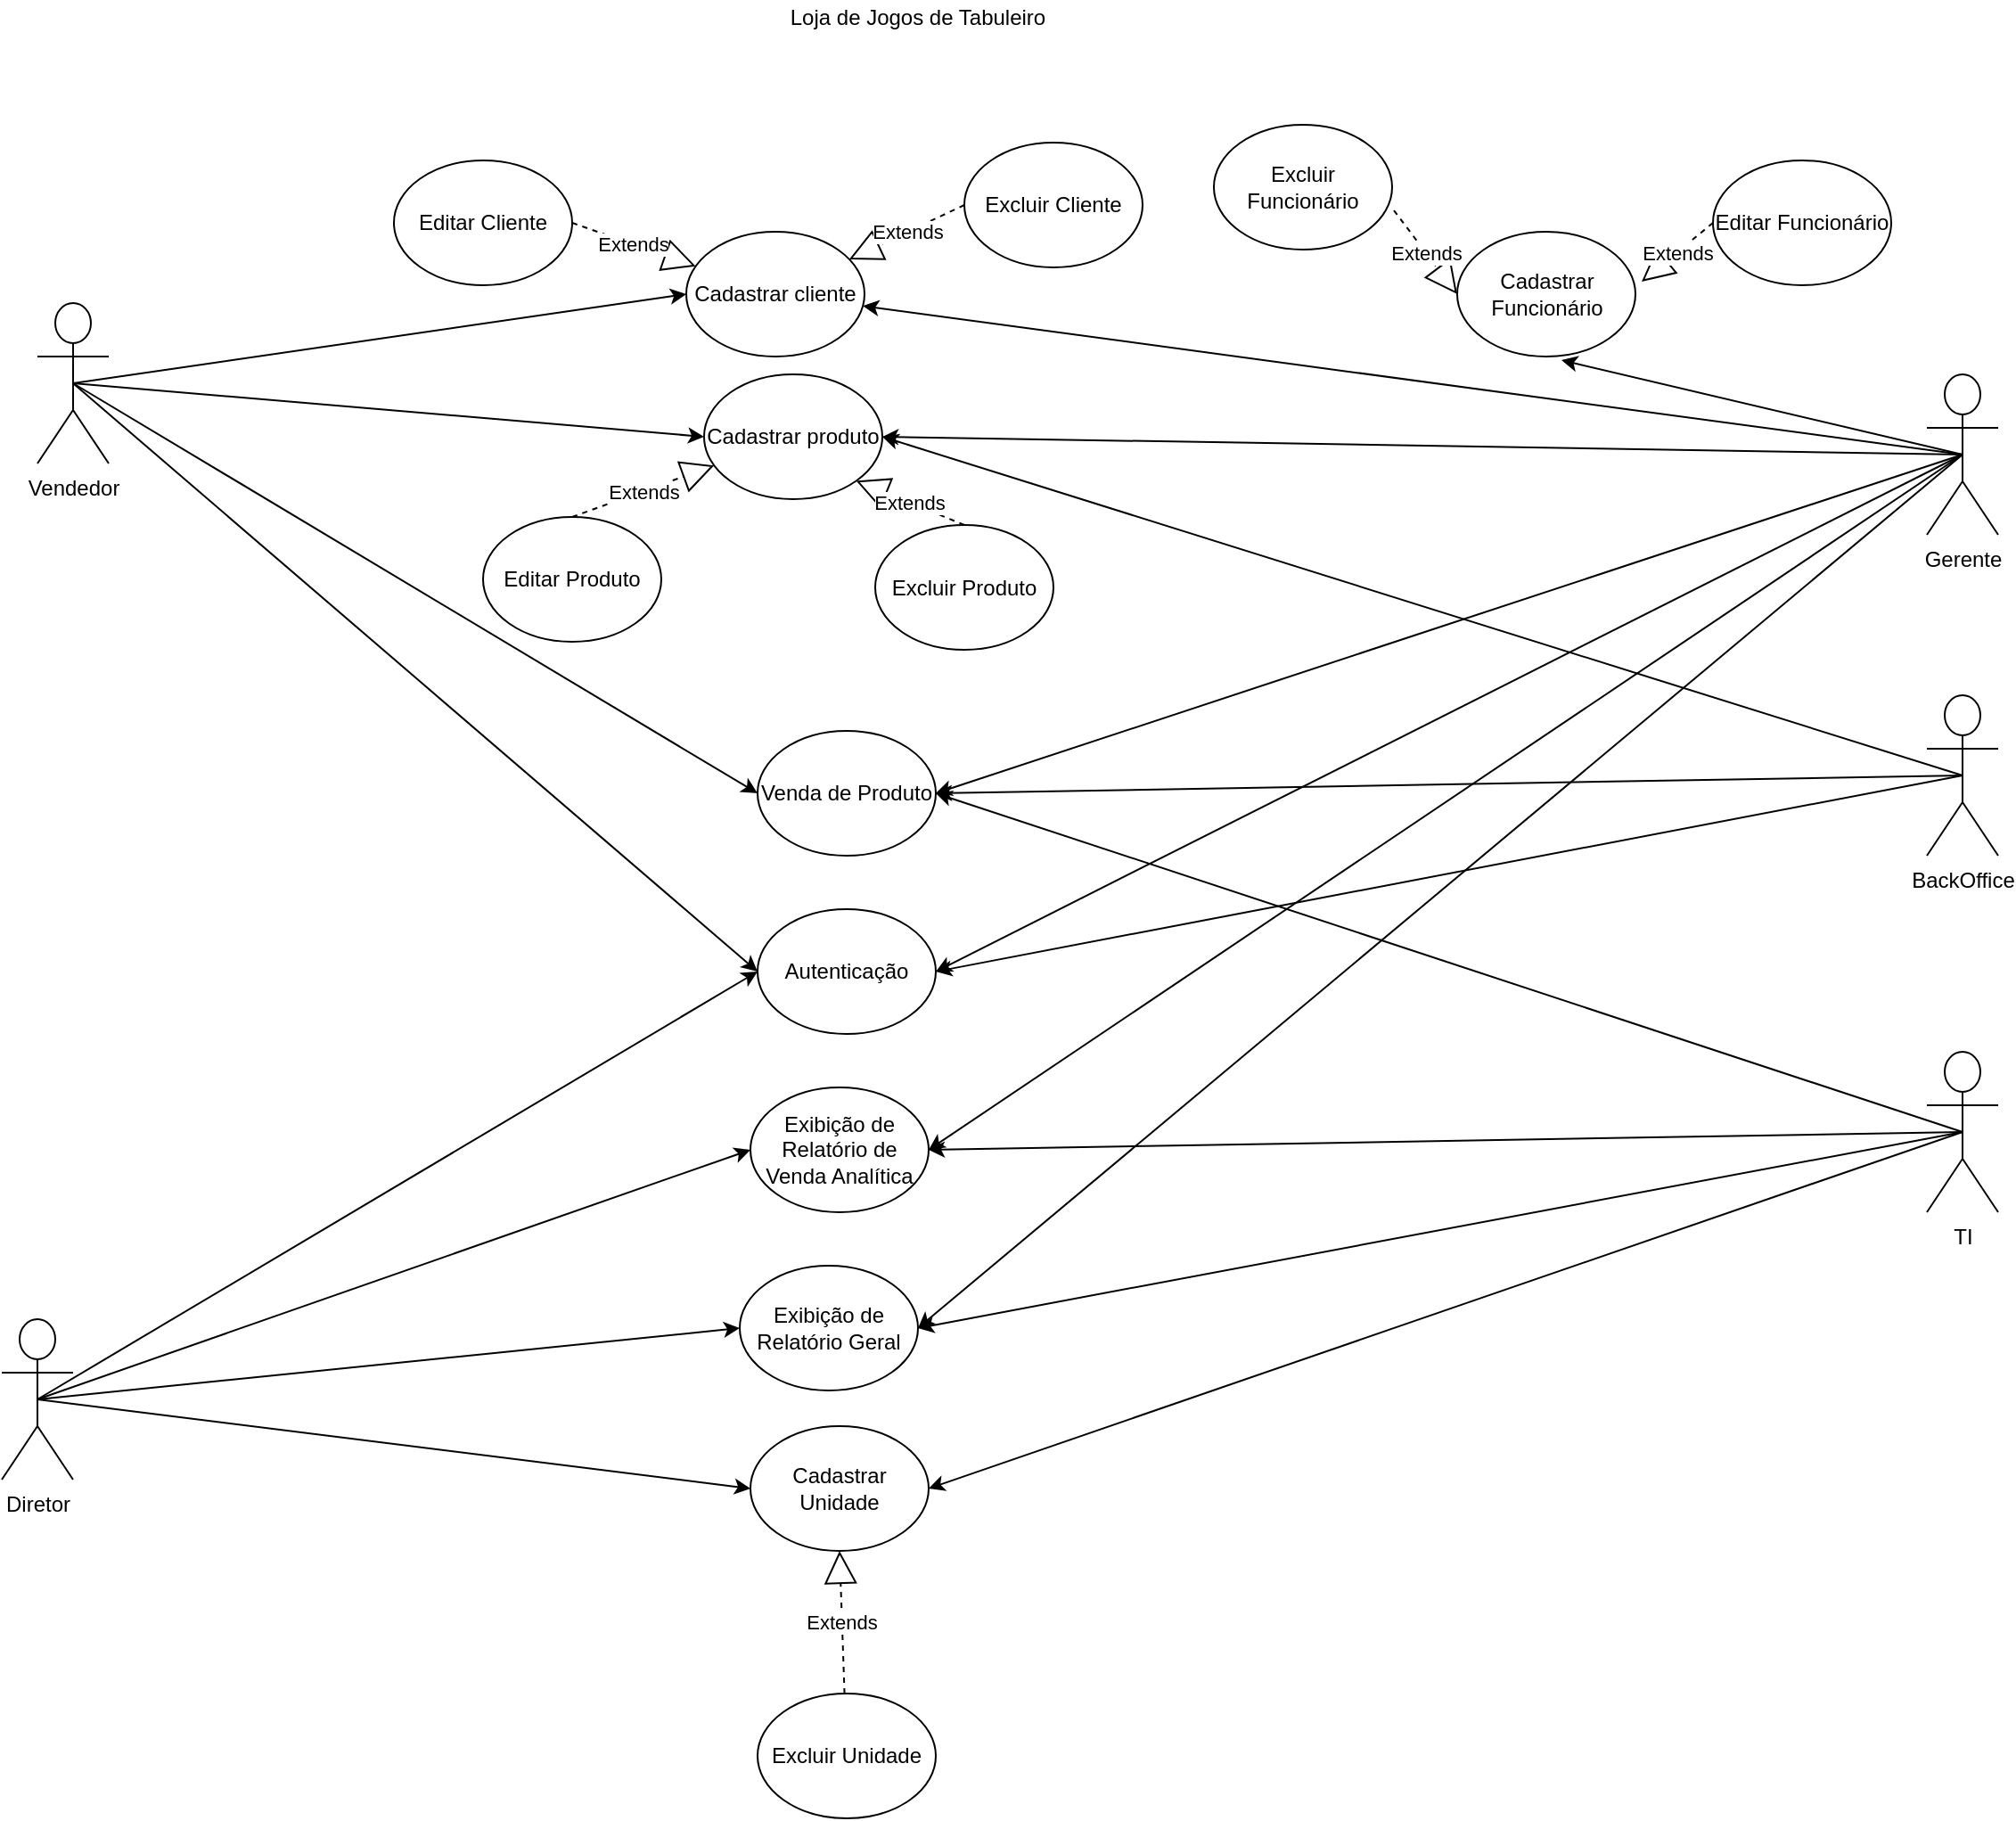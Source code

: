 <mxfile version="12.9.10" type="device"><diagram id="-d1_GKkfUxuvsM42zp_4" name="Page-1"><mxGraphModel dx="2848" dy="1943" grid="1" gridSize="10" guides="1" tooltips="1" connect="1" arrows="1" fold="1" page="1" pageScale="1" pageWidth="827" pageHeight="1169" math="0" shadow="0"><root><mxCell id="0"/><mxCell id="1" parent="0"/><mxCell id="3p9r1oGwDme-auQOQ-IL-1" value="Vendedor" style="shape=umlActor;verticalLabelPosition=bottom;labelBackgroundColor=#ffffff;verticalAlign=top;html=1;" parent="1" vertex="1"><mxGeometry y="60" width="40" height="90" as="geometry"/></mxCell><mxCell id="3p9r1oGwDme-auQOQ-IL-11" value="Cadastrar cliente" style="ellipse;whiteSpace=wrap;html=1;" parent="1" vertex="1"><mxGeometry x="364" y="20" width="100" height="70" as="geometry"/></mxCell><mxCell id="3p9r1oGwDme-auQOQ-IL-12" value="Loja de Jogos de Tabuleiro" style="text;html=1;strokeColor=none;fillColor=none;align=center;verticalAlign=middle;whiteSpace=wrap;rounded=0;" parent="1" vertex="1"><mxGeometry x="414" y="-110" width="160" height="20" as="geometry"/></mxCell><mxCell id="3p9r1oGwDme-auQOQ-IL-15" value="Cadastrar produto" style="ellipse;whiteSpace=wrap;html=1;" parent="1" vertex="1"><mxGeometry x="374" y="100" width="100" height="70" as="geometry"/></mxCell><mxCell id="3p9r1oGwDme-auQOQ-IL-17" value="Venda de Produto" style="ellipse;whiteSpace=wrap;html=1;" parent="1" vertex="1"><mxGeometry x="404" y="300" width="100" height="70" as="geometry"/></mxCell><mxCell id="3p9r1oGwDme-auQOQ-IL-18" value="Exibição de Relatório de Venda Analítica" style="ellipse;whiteSpace=wrap;html=1;" parent="1" vertex="1"><mxGeometry x="400" y="500" width="100" height="70" as="geometry"/></mxCell><mxCell id="3p9r1oGwDme-auQOQ-IL-19" value="" style="endArrow=classic;html=1;entryX=0;entryY=0.5;entryDx=0;entryDy=0;exitX=0.5;exitY=0.5;exitDx=0;exitDy=0;exitPerimeter=0;" parent="1" source="3p9r1oGwDme-auQOQ-IL-1" target="3p9r1oGwDme-auQOQ-IL-11" edge="1"><mxGeometry width="50" height="50" relative="1" as="geometry"><mxPoint x="150" y="230" as="sourcePoint"/><mxPoint x="200" y="180" as="targetPoint"/></mxGeometry></mxCell><mxCell id="k5EU-CZA92idXzFoV-bW-7" value="Editar Cliente" style="ellipse;whiteSpace=wrap;html=1;" parent="1" vertex="1"><mxGeometry x="200" y="-20" width="100" height="70" as="geometry"/></mxCell><mxCell id="k5EU-CZA92idXzFoV-bW-8" value="Extends" style="endArrow=block;endSize=16;endFill=0;html=1;dashed=1;exitX=1;exitY=0.5;exitDx=0;exitDy=0;" parent="1" source="k5EU-CZA92idXzFoV-bW-7" target="3p9r1oGwDme-auQOQ-IL-11" edge="1"><mxGeometry width="160" relative="1" as="geometry"><mxPoint x="390" y="250" as="sourcePoint"/><mxPoint x="390" y="200" as="targetPoint"/></mxGeometry></mxCell><mxCell id="k5EU-CZA92idXzFoV-bW-9" value="Extends" style="endArrow=block;endSize=16;endFill=0;html=1;dashed=1;exitX=0;exitY=0.5;exitDx=0;exitDy=0;" parent="1" source="k5EU-CZA92idXzFoV-bW-10" target="3p9r1oGwDme-auQOQ-IL-11" edge="1"><mxGeometry width="160" relative="1" as="geometry"><mxPoint x="520" y="250" as="sourcePoint"/><mxPoint x="440" y="-70" as="targetPoint"/></mxGeometry></mxCell><mxCell id="k5EU-CZA92idXzFoV-bW-10" value="Excluir Cliente" style="ellipse;whiteSpace=wrap;html=1;" parent="1" vertex="1"><mxGeometry x="520" y="-30" width="100" height="70" as="geometry"/></mxCell><mxCell id="k5EU-CZA92idXzFoV-bW-12" value="Cadastrar Funcionário" style="ellipse;whiteSpace=wrap;html=1;" parent="1" vertex="1"><mxGeometry x="796.5" y="20" width="100" height="70" as="geometry"/></mxCell><mxCell id="k5EU-CZA92idXzFoV-bW-14" value="Editar Funcionário" style="ellipse;whiteSpace=wrap;html=1;" parent="1" vertex="1"><mxGeometry x="940" y="-20.0" width="100" height="70" as="geometry"/></mxCell><mxCell id="k5EU-CZA92idXzFoV-bW-16" value="Excluir Funcionário" style="ellipse;whiteSpace=wrap;html=1;" parent="1" vertex="1"><mxGeometry x="660" y="-40" width="100" height="70" as="geometry"/></mxCell><mxCell id="k5EU-CZA92idXzFoV-bW-17" value="Extends" style="endArrow=block;endSize=16;endFill=0;html=1;dashed=1;exitX=1.01;exitY=0.686;exitDx=0;exitDy=0;exitPerimeter=0;entryX=0;entryY=0.5;entryDx=0;entryDy=0;" parent="1" source="k5EU-CZA92idXzFoV-bW-16" target="k5EU-CZA92idXzFoV-bW-12" edge="1"><mxGeometry width="160" relative="1" as="geometry"><mxPoint x="846.5" y="451.08" as="sourcePoint"/><mxPoint x="816.5" y="130" as="targetPoint"/></mxGeometry></mxCell><mxCell id="k5EU-CZA92idXzFoV-bW-21" value="Editar Produto" style="ellipse;whiteSpace=wrap;html=1;" parent="1" vertex="1"><mxGeometry x="250" y="180" width="100" height="70" as="geometry"/></mxCell><mxCell id="k5EU-CZA92idXzFoV-bW-22" value="Extends" style="endArrow=block;endSize=16;endFill=0;html=1;dashed=1;exitX=0.5;exitY=0;exitDx=0;exitDy=0;" parent="1" source="k5EU-CZA92idXzFoV-bW-21" target="3p9r1oGwDme-auQOQ-IL-15" edge="1"><mxGeometry width="160" relative="1" as="geometry"><mxPoint x="420" y="256.11" as="sourcePoint"/><mxPoint x="396.296" y="83.891" as="targetPoint"/></mxGeometry></mxCell><mxCell id="k5EU-CZA92idXzFoV-bW-23" value="Excluir Produto" style="ellipse;whiteSpace=wrap;html=1;" parent="1" vertex="1"><mxGeometry x="470" y="184.5" width="100" height="70" as="geometry"/></mxCell><mxCell id="k5EU-CZA92idXzFoV-bW-24" value="Extends" style="endArrow=block;endSize=16;endFill=0;html=1;dashed=1;exitX=0.5;exitY=0;exitDx=0;exitDy=0;entryX=1;entryY=1;entryDx=0;entryDy=0;" parent="1" source="k5EU-CZA92idXzFoV-bW-23" target="3p9r1oGwDme-auQOQ-IL-15" edge="1"><mxGeometry width="160" relative="1" as="geometry"><mxPoint x="640" y="260.61" as="sourcePoint"/><mxPoint x="458.885" y="140.004" as="targetPoint"/></mxGeometry></mxCell><mxCell id="k5EU-CZA92idXzFoV-bW-15" value="Extends" style="endArrow=block;endSize=16;endFill=0;html=1;dashed=1;exitX=0;exitY=0.5;exitDx=0;exitDy=0;entryX=1.035;entryY=0.4;entryDx=0;entryDy=0;entryPerimeter=0;" parent="1" source="k5EU-CZA92idXzFoV-bW-14" target="k5EU-CZA92idXzFoV-bW-12" edge="1"><mxGeometry width="160" relative="1" as="geometry"><mxPoint x="969.21" y="451.08" as="sourcePoint"/><mxPoint x="876.495" y="70.002" as="targetPoint"/></mxGeometry></mxCell><mxCell id="k5EU-CZA92idXzFoV-bW-27" value="Autenticação" style="ellipse;whiteSpace=wrap;html=1;" parent="1" vertex="1"><mxGeometry x="404" y="400" width="100" height="70" as="geometry"/></mxCell><mxCell id="k5EU-CZA92idXzFoV-bW-30" value="Diretor" style="shape=umlActor;verticalLabelPosition=bottom;labelBackgroundColor=#ffffff;verticalAlign=top;html=1;" parent="1" vertex="1"><mxGeometry x="-20" y="630" width="40" height="90" as="geometry"/></mxCell><mxCell id="k5EU-CZA92idXzFoV-bW-32" value="Cadastrar Unidade" style="ellipse;whiteSpace=wrap;html=1;" parent="1" vertex="1"><mxGeometry x="400" y="690" width="100" height="70" as="geometry"/></mxCell><mxCell id="k5EU-CZA92idXzFoV-bW-34" value="Excluir Unidade" style="ellipse;whiteSpace=wrap;html=1;" parent="1" vertex="1"><mxGeometry x="404" y="840" width="100" height="70" as="geometry"/></mxCell><mxCell id="k5EU-CZA92idXzFoV-bW-35" value="Extends" style="endArrow=block;endSize=16;endFill=0;html=1;dashed=1;entryX=0.5;entryY=1;entryDx=0;entryDy=0;" parent="1" source="k5EU-CZA92idXzFoV-bW-34" target="k5EU-CZA92idXzFoV-bW-32" edge="1"><mxGeometry width="160" relative="1" as="geometry"><mxPoint x="220" y="825" as="sourcePoint"/><mxPoint x="220" y="730" as="targetPoint"/></mxGeometry></mxCell><mxCell id="k5EU-CZA92idXzFoV-bW-40" value="Exibição de Relatório Geral" style="ellipse;whiteSpace=wrap;html=1;" parent="1" vertex="1"><mxGeometry x="394" y="600" width="100" height="70" as="geometry"/></mxCell><mxCell id="k5EU-CZA92idXzFoV-bW-2" value="Gerente" style="shape=umlActor;verticalLabelPosition=bottom;labelBackgroundColor=#ffffff;verticalAlign=top;html=1;" parent="1" vertex="1"><mxGeometry x="1060" y="100" width="40" height="90" as="geometry"/></mxCell><mxCell id="m_Oz_OtcqrD8L5s1y3wB-1" value="BackOffice" style="shape=umlActor;verticalLabelPosition=bottom;labelBackgroundColor=#ffffff;verticalAlign=top;html=1;" parent="1" vertex="1"><mxGeometry x="1060" y="280" width="40" height="90" as="geometry"/></mxCell><mxCell id="m_Oz_OtcqrD8L5s1y3wB-2" value="" style="endArrow=classic;html=1;entryX=1;entryY=0.5;entryDx=0;entryDy=0;exitX=0.5;exitY=0.5;exitDx=0;exitDy=0;exitPerimeter=0;" parent="1" source="m_Oz_OtcqrD8L5s1y3wB-1" target="3p9r1oGwDme-auQOQ-IL-15" edge="1"><mxGeometry width="50" height="50" relative="1" as="geometry"><mxPoint x="530" y="419.746" as="sourcePoint"/><mxPoint x="670" y="290" as="targetPoint"/></mxGeometry></mxCell><mxCell id="m_Oz_OtcqrD8L5s1y3wB-4" value="" style="endArrow=classic;html=1;entryX=0.585;entryY=1.029;entryDx=0;entryDy=0;entryPerimeter=0;exitX=0.5;exitY=0.5;exitDx=0;exitDy=0;exitPerimeter=0;" parent="1" source="k5EU-CZA92idXzFoV-bW-2" target="k5EU-CZA92idXzFoV-bW-12" edge="1"><mxGeometry width="50" height="50" relative="1" as="geometry"><mxPoint x="906.5" y="236.08" as="sourcePoint"/><mxPoint x="550.5" y="80" as="targetPoint"/></mxGeometry></mxCell><mxCell id="m_Oz_OtcqrD8L5s1y3wB-5" value="" style="endArrow=classic;html=1;exitX=0.5;exitY=0.5;exitDx=0;exitDy=0;exitPerimeter=0;" parent="1" source="k5EU-CZA92idXzFoV-bW-2" target="3p9r1oGwDme-auQOQ-IL-11" edge="1"><mxGeometry width="50" height="50" relative="1" as="geometry"><mxPoint x="1030" y="127.803" as="sourcePoint"/><mxPoint x="875" y="72.03" as="targetPoint"/></mxGeometry></mxCell><mxCell id="m_Oz_OtcqrD8L5s1y3wB-6" value="" style="endArrow=classic;html=1;entryX=0;entryY=0.5;entryDx=0;entryDy=0;exitX=0.5;exitY=0.5;exitDx=0;exitDy=0;exitPerimeter=0;" parent="1" source="3p9r1oGwDme-auQOQ-IL-1" target="3p9r1oGwDme-auQOQ-IL-15" edge="1"><mxGeometry width="50" height="50" relative="1" as="geometry"><mxPoint x="50" y="112.326" as="sourcePoint"/><mxPoint x="404" y="65" as="targetPoint"/></mxGeometry></mxCell><mxCell id="m_Oz_OtcqrD8L5s1y3wB-7" value="" style="endArrow=classic;html=1;entryX=1;entryY=0.5;entryDx=0;entryDy=0;exitX=0.5;exitY=0.5;exitDx=0;exitDy=0;exitPerimeter=0;" parent="1" source="k5EU-CZA92idXzFoV-bW-2" target="3p9r1oGwDme-auQOQ-IL-15" edge="1"><mxGeometry width="50" height="50" relative="1" as="geometry"><mxPoint x="1030" y="130" as="sourcePoint"/><mxPoint x="414" y="145" as="targetPoint"/></mxGeometry></mxCell><mxCell id="m_Oz_OtcqrD8L5s1y3wB-8" value="" style="endArrow=classic;html=1;entryX=1;entryY=0.5;entryDx=0;entryDy=0;exitX=0.5;exitY=0.5;exitDx=0;exitDy=0;exitPerimeter=0;" parent="1" source="m_Oz_OtcqrD8L5s1y3wB-1" target="k5EU-CZA92idXzFoV-bW-27" edge="1"><mxGeometry width="50" height="50" relative="1" as="geometry"><mxPoint x="827" y="436.08" as="sourcePoint"/><mxPoint x="471" y="280" as="targetPoint"/></mxGeometry></mxCell><mxCell id="m_Oz_OtcqrD8L5s1y3wB-9" value="" style="endArrow=classic;html=1;entryX=1;entryY=0.5;entryDx=0;entryDy=0;exitX=0.5;exitY=0.5;exitDx=0;exitDy=0;exitPerimeter=0;" parent="1" source="k5EU-CZA92idXzFoV-bW-2" target="k5EU-CZA92idXzFoV-bW-27" edge="1"><mxGeometry width="50" height="50" relative="1" as="geometry"><mxPoint x="870" y="318.128" as="sourcePoint"/><mxPoint x="570" y="310" as="targetPoint"/></mxGeometry></mxCell><mxCell id="m_Oz_OtcqrD8L5s1y3wB-10" value="" style="endArrow=classic;html=1;entryX=0;entryY=0.5;entryDx=0;entryDy=0;exitX=0.5;exitY=0.5;exitDx=0;exitDy=0;exitPerimeter=0;" parent="1" source="3p9r1oGwDme-auQOQ-IL-1" target="k5EU-CZA92idXzFoV-bW-27" edge="1"><mxGeometry width="50" height="50" relative="1" as="geometry"><mxPoint x="1030" y="142.843" as="sourcePoint"/><mxPoint x="512" y="345.97" as="targetPoint"/></mxGeometry></mxCell><mxCell id="m_Oz_OtcqrD8L5s1y3wB-11" value="" style="endArrow=classic;html=1;entryX=0;entryY=0.5;entryDx=0;entryDy=0;" parent="1" target="k5EU-CZA92idXzFoV-bW-27" edge="1"><mxGeometry width="50" height="50" relative="1" as="geometry"><mxPoint y="675" as="sourcePoint"/><mxPoint x="410" y="355" as="targetPoint"/></mxGeometry></mxCell><mxCell id="m_Oz_OtcqrD8L5s1y3wB-12" value="" style="endArrow=classic;html=1;entryX=0;entryY=0.5;entryDx=0;entryDy=0;exitX=0.5;exitY=0.5;exitDx=0;exitDy=0;exitPerimeter=0;" parent="1" source="3p9r1oGwDme-auQOQ-IL-1" target="3p9r1oGwDme-auQOQ-IL-17" edge="1"><mxGeometry width="50" height="50" relative="1" as="geometry"><mxPoint x="50" y="127.632" as="sourcePoint"/><mxPoint x="410" y="355" as="targetPoint"/></mxGeometry></mxCell><mxCell id="m_Oz_OtcqrD8L5s1y3wB-13" value="" style="endArrow=classic;html=1;entryX=1;entryY=0.5;entryDx=0;entryDy=0;exitX=0.5;exitY=0.5;exitDx=0;exitDy=0;exitPerimeter=0;" parent="1" source="m_Oz_OtcqrD8L5s1y3wB-1" target="3p9r1oGwDme-auQOQ-IL-17" edge="1"><mxGeometry width="50" height="50" relative="1" as="geometry"><mxPoint x="50" y="133.421" as="sourcePoint"/><mxPoint x="410" y="465" as="targetPoint"/></mxGeometry></mxCell><mxCell id="m_Oz_OtcqrD8L5s1y3wB-14" value="" style="endArrow=classic;html=1;entryX=1;entryY=0.5;entryDx=0;entryDy=0;exitX=0.5;exitY=0.5;exitDx=0;exitDy=0;exitPerimeter=0;" parent="1" source="k5EU-CZA92idXzFoV-bW-2" target="3p9r1oGwDme-auQOQ-IL-17" edge="1"><mxGeometry width="50" height="50" relative="1" as="geometry"><mxPoint x="870" y="323.918" as="sourcePoint"/><mxPoint x="510" y="465" as="targetPoint"/></mxGeometry></mxCell><mxCell id="m_Oz_OtcqrD8L5s1y3wB-19" value="" style="endArrow=classic;html=1;entryX=0;entryY=0.5;entryDx=0;entryDy=0;exitX=0.5;exitY=0.5;exitDx=0;exitDy=0;exitPerimeter=0;" parent="1" source="k5EU-CZA92idXzFoV-bW-30" target="k5EU-CZA92idXzFoV-bW-32" edge="1"><mxGeometry width="50" height="50" relative="1" as="geometry"><mxPoint x="30" y="678.961" as="sourcePoint"/><mxPoint x="424" y="560" as="targetPoint"/></mxGeometry></mxCell><mxCell id="m_Oz_OtcqrD8L5s1y3wB-20" value="" style="endArrow=classic;html=1;entryX=0;entryY=0.5;entryDx=0;entryDy=0;exitX=0.5;exitY=0.5;exitDx=0;exitDy=0;exitPerimeter=0;" parent="1" source="k5EU-CZA92idXzFoV-bW-30" target="3p9r1oGwDme-auQOQ-IL-18" edge="1"><mxGeometry width="50" height="50" relative="1" as="geometry"><mxPoint x="30" y="673.119" as="sourcePoint"/><mxPoint x="414" y="445" as="targetPoint"/></mxGeometry></mxCell><mxCell id="m_Oz_OtcqrD8L5s1y3wB-21" value="" style="endArrow=classic;html=1;entryX=1;entryY=0.5;entryDx=0;entryDy=0;exitX=0.5;exitY=0.5;exitDx=0;exitDy=0;exitPerimeter=0;" parent="1" source="k5EU-CZA92idXzFoV-bW-2" target="3p9r1oGwDme-auQOQ-IL-18" edge="1"><mxGeometry width="50" height="50" relative="1" as="geometry"><mxPoint x="1030" y="146.567" as="sourcePoint"/><mxPoint x="514" y="445" as="targetPoint"/></mxGeometry></mxCell><mxCell id="m_Oz_OtcqrD8L5s1y3wB-22" value="" style="endArrow=classic;html=1;entryX=1;entryY=0.5;entryDx=0;entryDy=0;exitX=0.5;exitY=0.5;exitDx=0;exitDy=0;exitPerimeter=0;" parent="1" source="k5EU-CZA92idXzFoV-bW-2" target="k5EU-CZA92idXzFoV-bW-40" edge="1"><mxGeometry width="50" height="50" relative="1" as="geometry"><mxPoint x="940" y="145" as="sourcePoint"/><mxPoint x="510" y="545" as="targetPoint"/></mxGeometry></mxCell><mxCell id="m_Oz_OtcqrD8L5s1y3wB-23" value="" style="endArrow=classic;html=1;entryX=0;entryY=0.5;entryDx=0;entryDy=0;exitX=0.5;exitY=0.5;exitDx=0;exitDy=0;exitPerimeter=0;" parent="1" source="k5EU-CZA92idXzFoV-bW-30" target="k5EU-CZA92idXzFoV-bW-40" edge="1"><mxGeometry width="50" height="50" relative="1" as="geometry"><mxPoint x="30" y="687.4" as="sourcePoint"/><mxPoint x="260" y="715" as="targetPoint"/></mxGeometry></mxCell><mxCell id="HigbFy6ho1MmulJRro0n-3" value="TI" style="shape=umlActor;verticalLabelPosition=bottom;labelBackgroundColor=#ffffff;verticalAlign=top;html=1;" parent="1" vertex="1"><mxGeometry x="1060" y="480" width="40" height="90" as="geometry"/></mxCell><mxCell id="HigbFy6ho1MmulJRro0n-4" value="" style="endArrow=classic;html=1;entryX=1;entryY=0.5;entryDx=0;entryDy=0;exitX=0.5;exitY=0.5;exitDx=0;exitDy=0;exitPerimeter=0;" parent="1" source="HigbFy6ho1MmulJRro0n-3" target="3p9r1oGwDme-auQOQ-IL-17" edge="1"><mxGeometry width="50" height="50" relative="1" as="geometry"><mxPoint x="950" y="155" as="sourcePoint"/><mxPoint x="504" y="645" as="targetPoint"/></mxGeometry></mxCell><mxCell id="HigbFy6ho1MmulJRro0n-5" value="" style="endArrow=classic;html=1;entryX=1;entryY=0.5;entryDx=0;entryDy=0;exitX=0.5;exitY=0.5;exitDx=0;exitDy=0;exitPerimeter=0;" parent="1" source="HigbFy6ho1MmulJRro0n-3" target="k5EU-CZA92idXzFoV-bW-32" edge="1"><mxGeometry width="50" height="50" relative="1" as="geometry"><mxPoint x="940" y="479" as="sourcePoint"/><mxPoint x="514" y="345" as="targetPoint"/></mxGeometry></mxCell><mxCell id="HigbFy6ho1MmulJRro0n-6" value="" style="endArrow=classic;html=1;entryX=1;entryY=0.5;entryDx=0;entryDy=0;exitX=0.5;exitY=0.5;exitDx=0;exitDy=0;exitPerimeter=0;" parent="1" source="HigbFy6ho1MmulJRro0n-3" target="3p9r1oGwDme-auQOQ-IL-18" edge="1"><mxGeometry width="50" height="50" relative="1" as="geometry"><mxPoint x="930" y="534.545" as="sourcePoint"/><mxPoint x="510" y="735" as="targetPoint"/></mxGeometry></mxCell><mxCell id="HigbFy6ho1MmulJRro0n-7" value="" style="endArrow=classic;html=1;entryX=1;entryY=0.5;entryDx=0;entryDy=0;exitX=0.5;exitY=0.5;exitDx=0;exitDy=0;exitPerimeter=0;" parent="1" source="HigbFy6ho1MmulJRro0n-3" target="k5EU-CZA92idXzFoV-bW-40" edge="1"><mxGeometry width="50" height="50" relative="1" as="geometry"><mxPoint x="930" y="525.909" as="sourcePoint"/><mxPoint x="510" y="545" as="targetPoint"/></mxGeometry></mxCell></root></mxGraphModel></diagram></mxfile>